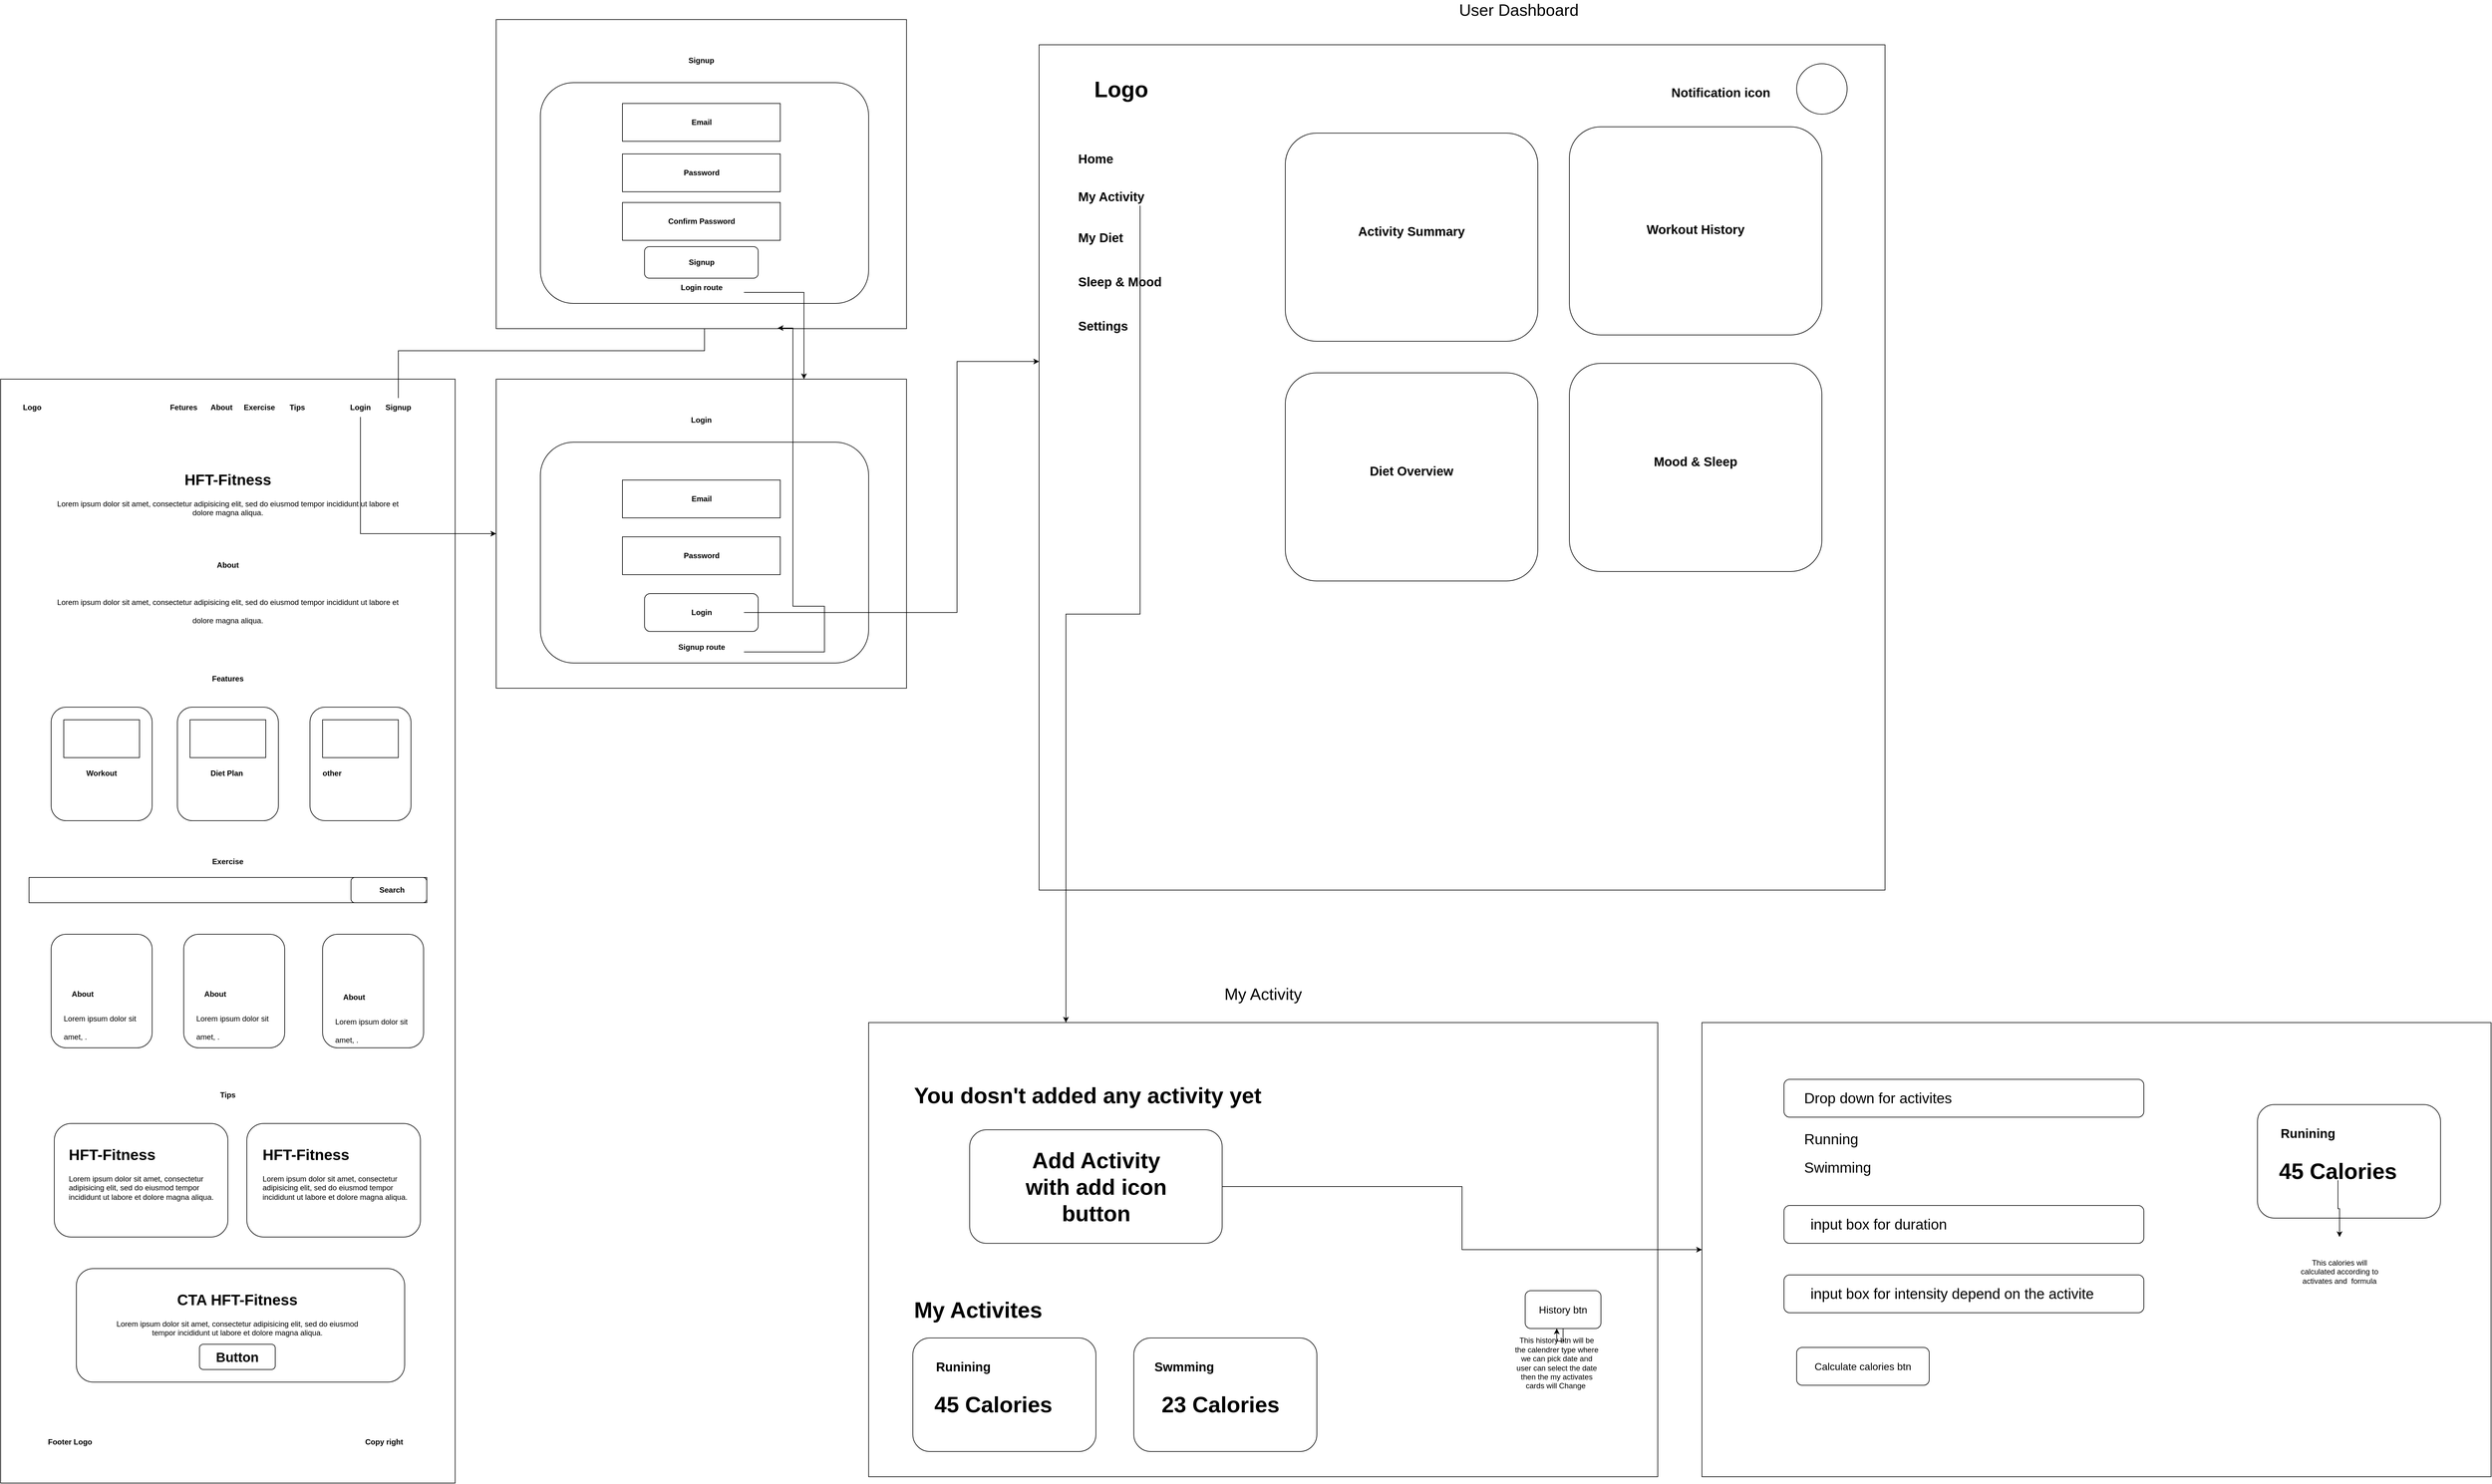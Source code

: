 <mxfile version="22.0.5" type="github">
  <diagram name="Page-1" id="sQGgzUaZy7yGkq21Dc3f">
    <mxGraphModel dx="4580" dy="4535" grid="1" gridSize="10" guides="1" tooltips="1" connect="1" arrows="1" fold="1" page="1" pageScale="1" pageWidth="850" pageHeight="1100" math="0" shadow="0">
      <root>
        <mxCell id="0" />
        <mxCell id="1" parent="0" />
        <mxCell id="krIxkYJXfylPc0ciONJd-103" value="" style="whiteSpace=wrap;html=1;aspect=fixed;" parent="1" vertex="1">
          <mxGeometry x="860" y="-1570" width="1340" height="1340" as="geometry" />
        </mxCell>
        <mxCell id="ZWoFkb2FcAsr6ou6p-tb-9" value="" style="rounded=1;whiteSpace=wrap;html=1;" vertex="1" parent="1">
          <mxGeometry x="1250" y="-1050" width="400" height="330" as="geometry" />
        </mxCell>
        <mxCell id="ZWoFkb2FcAsr6ou6p-tb-8" value="Diet Overview" style="text;html=1;strokeColor=none;fillColor=none;align=center;verticalAlign=middle;whiteSpace=wrap;rounded=0;fontStyle=1;fontSize=20;" vertex="1" parent="1">
          <mxGeometry x="1350" y="-910" width="200" height="30" as="geometry" />
        </mxCell>
        <mxCell id="krIxkYJXfylPc0ciONJd-1" value="" style="rounded=0;whiteSpace=wrap;html=1;" parent="1" vertex="1">
          <mxGeometry x="-785" y="-1040" width="720" height="1750" as="geometry" />
        </mxCell>
        <mxCell id="krIxkYJXfylPc0ciONJd-48" value="" style="rounded=1;whiteSpace=wrap;html=1;movable=1;resizable=1;rotatable=1;deletable=1;editable=1;locked=0;connectable=1;" parent="1" vertex="1">
          <mxGeometry x="-275" y="-160" width="160" height="180" as="geometry" />
        </mxCell>
        <mxCell id="krIxkYJXfylPc0ciONJd-2" value="Logo" style="text;html=1;strokeColor=none;fillColor=none;align=center;verticalAlign=middle;whiteSpace=wrap;rounded=0;fontStyle=1" parent="1" vertex="1">
          <mxGeometry x="-765" y="-1010" width="60" height="30" as="geometry" />
        </mxCell>
        <mxCell id="krIxkYJXfylPc0ciONJd-3" value="Fetures" style="text;html=1;strokeColor=none;fillColor=none;align=center;verticalAlign=middle;whiteSpace=wrap;rounded=0;fontStyle=1" parent="1" vertex="1">
          <mxGeometry x="-525" y="-1010" width="60" height="30" as="geometry" />
        </mxCell>
        <mxCell id="krIxkYJXfylPc0ciONJd-4" value="About" style="text;html=1;strokeColor=none;fillColor=none;align=center;verticalAlign=middle;whiteSpace=wrap;rounded=0;fontStyle=1" parent="1" vertex="1">
          <mxGeometry x="-465" y="-1010" width="60" height="30" as="geometry" />
        </mxCell>
        <mxCell id="krIxkYJXfylPc0ciONJd-5" value="Exercise" style="text;html=1;strokeColor=none;fillColor=none;align=center;verticalAlign=middle;whiteSpace=wrap;rounded=0;fontStyle=1" parent="1" vertex="1">
          <mxGeometry x="-405" y="-1010" width="60" height="30" as="geometry" />
        </mxCell>
        <mxCell id="krIxkYJXfylPc0ciONJd-100" style="edgeStyle=orthogonalEdgeStyle;rounded=0;orthogonalLoop=1;jettySize=auto;html=1;exitX=0.5;exitY=0;exitDx=0;exitDy=0;" parent="1" source="krIxkYJXfylPc0ciONJd-6" target="krIxkYJXfylPc0ciONJd-90" edge="1">
          <mxGeometry relative="1" as="geometry" />
        </mxCell>
        <mxCell id="krIxkYJXfylPc0ciONJd-6" value="Signup" style="text;html=1;strokeColor=none;fillColor=none;align=center;verticalAlign=middle;whiteSpace=wrap;rounded=0;fontStyle=1" parent="1" vertex="1">
          <mxGeometry x="-185" y="-1010" width="60" height="30" as="geometry" />
        </mxCell>
        <mxCell id="krIxkYJXfylPc0ciONJd-7" value="Tips" style="text;html=1;strokeColor=none;fillColor=none;align=center;verticalAlign=middle;whiteSpace=wrap;rounded=0;fontStyle=1" parent="1" vertex="1">
          <mxGeometry x="-345" y="-1010" width="60" height="30" as="geometry" />
        </mxCell>
        <mxCell id="krIxkYJXfylPc0ciONJd-87" style="edgeStyle=orthogonalEdgeStyle;rounded=0;orthogonalLoop=1;jettySize=auto;html=1;exitX=0.5;exitY=1;exitDx=0;exitDy=0;" parent="1" source="krIxkYJXfylPc0ciONJd-8" target="krIxkYJXfylPc0ciONJd-77" edge="1">
          <mxGeometry relative="1" as="geometry" />
        </mxCell>
        <mxCell id="krIxkYJXfylPc0ciONJd-8" value="Login" style="text;html=1;strokeColor=none;fillColor=none;align=center;verticalAlign=middle;whiteSpace=wrap;rounded=0;fontStyle=1" parent="1" vertex="1">
          <mxGeometry x="-245" y="-1010" width="60" height="30" as="geometry" />
        </mxCell>
        <mxCell id="krIxkYJXfylPc0ciONJd-9" value="&lt;h1&gt;HFT-Fitness&lt;/h1&gt;&lt;p&gt;Lorem ipsum dolor sit amet, consectetur adipisicing elit, sed do eiusmod tempor incididunt ut labore et dolore magna aliqua.&lt;/p&gt;" style="text;html=1;strokeColor=none;fillColor=none;spacing=5;spacingTop=-20;whiteSpace=wrap;overflow=hidden;rounded=0;align=center;" parent="1" vertex="1">
          <mxGeometry x="-705" y="-900" width="560" height="120" as="geometry" />
        </mxCell>
        <mxCell id="krIxkYJXfylPc0ciONJd-10" value="About" style="text;html=1;strokeColor=none;fillColor=none;align=center;verticalAlign=middle;whiteSpace=wrap;rounded=0;fontStyle=1" parent="1" vertex="1">
          <mxGeometry x="-455" y="-760" width="60" height="30" as="geometry" />
        </mxCell>
        <mxCell id="krIxkYJXfylPc0ciONJd-13" value="&lt;h1&gt;&lt;span style=&quot;background-color: initial; font-size: 12px; font-weight: normal;&quot;&gt;Lorem ipsum dolor sit amet, consectetur adipisicing elit, sed do eiusmod tempor incididunt ut labore et dolore magna aliqua.&lt;/span&gt;&lt;br&gt;&lt;/h1&gt;" style="text;html=1;strokeColor=none;fillColor=none;spacing=5;spacingTop=-20;whiteSpace=wrap;overflow=hidden;rounded=0;align=center;" parent="1" vertex="1">
          <mxGeometry x="-705" y="-710" width="560" height="80" as="geometry" />
        </mxCell>
        <mxCell id="krIxkYJXfylPc0ciONJd-14" value="Features" style="text;html=1;strokeColor=none;fillColor=none;align=center;verticalAlign=middle;whiteSpace=wrap;rounded=0;fontStyle=1" parent="1" vertex="1">
          <mxGeometry x="-455" y="-580" width="60" height="30" as="geometry" />
        </mxCell>
        <mxCell id="krIxkYJXfylPc0ciONJd-15" value="" style="rounded=1;whiteSpace=wrap;html=1;" parent="1" vertex="1">
          <mxGeometry x="-705" y="-520" width="160" height="180" as="geometry" />
        </mxCell>
        <mxCell id="krIxkYJXfylPc0ciONJd-16" value="" style="rounded=1;whiteSpace=wrap;html=1;" parent="1" vertex="1">
          <mxGeometry x="-505" y="-520" width="160" height="180" as="geometry" />
        </mxCell>
        <mxCell id="krIxkYJXfylPc0ciONJd-17" value="" style="rounded=1;whiteSpace=wrap;html=1;" parent="1" vertex="1">
          <mxGeometry x="-295" y="-520" width="160" height="180" as="geometry" />
        </mxCell>
        <mxCell id="krIxkYJXfylPc0ciONJd-18" value="Workout" style="text;html=1;strokeColor=none;fillColor=none;align=center;verticalAlign=middle;whiteSpace=wrap;rounded=0;fontStyle=1" parent="1" vertex="1">
          <mxGeometry x="-655" y="-430" width="60" height="30" as="geometry" />
        </mxCell>
        <mxCell id="krIxkYJXfylPc0ciONJd-19" value="Diet Plan&amp;nbsp;" style="text;html=1;strokeColor=none;fillColor=none;align=center;verticalAlign=middle;whiteSpace=wrap;rounded=0;fontStyle=1" parent="1" vertex="1">
          <mxGeometry x="-455" y="-430" width="60" height="30" as="geometry" />
        </mxCell>
        <mxCell id="krIxkYJXfylPc0ciONJd-20" value="other" style="text;html=1;strokeColor=none;fillColor=none;align=center;verticalAlign=middle;whiteSpace=wrap;rounded=0;fontStyle=1" parent="1" vertex="1">
          <mxGeometry x="-335" y="-430" width="150" height="30" as="geometry" />
        </mxCell>
        <mxCell id="krIxkYJXfylPc0ciONJd-23" value="" style="rounded=0;whiteSpace=wrap;html=1;" parent="1" vertex="1">
          <mxGeometry x="-685" y="-500" width="120" height="60" as="geometry" />
        </mxCell>
        <mxCell id="krIxkYJXfylPc0ciONJd-24" value="" style="rounded=0;whiteSpace=wrap;html=1;" parent="1" vertex="1">
          <mxGeometry x="-485" y="-500" width="120" height="60" as="geometry" />
        </mxCell>
        <mxCell id="krIxkYJXfylPc0ciONJd-25" value="" style="rounded=0;whiteSpace=wrap;html=1;" parent="1" vertex="1">
          <mxGeometry x="-275" y="-500" width="120" height="60" as="geometry" />
        </mxCell>
        <mxCell id="krIxkYJXfylPc0ciONJd-26" value="Exercise" style="text;html=1;strokeColor=none;fillColor=none;align=center;verticalAlign=middle;whiteSpace=wrap;rounded=0;fontStyle=1" parent="1" vertex="1">
          <mxGeometry x="-455" y="-290" width="60" height="30" as="geometry" />
        </mxCell>
        <mxCell id="krIxkYJXfylPc0ciONJd-28" value="" style="rounded=0;whiteSpace=wrap;html=1;" parent="1" vertex="1">
          <mxGeometry x="-740" y="-250" width="630" height="40" as="geometry" />
        </mxCell>
        <mxCell id="krIxkYJXfylPc0ciONJd-29" value="" style="rounded=1;whiteSpace=wrap;html=1;" parent="1" vertex="1">
          <mxGeometry x="-230" y="-250" width="120" height="40" as="geometry" />
        </mxCell>
        <mxCell id="krIxkYJXfylPc0ciONJd-30" value="Search" style="text;html=1;strokeColor=none;fillColor=none;align=center;verticalAlign=middle;whiteSpace=wrap;rounded=0;fontStyle=1" parent="1" vertex="1">
          <mxGeometry x="-195" y="-245" width="60" height="30" as="geometry" />
        </mxCell>
        <mxCell id="krIxkYJXfylPc0ciONJd-38" value="" style="group" parent="1" vertex="1" connectable="0">
          <mxGeometry x="-705" y="-160" width="160" height="180" as="geometry" />
        </mxCell>
        <mxCell id="krIxkYJXfylPc0ciONJd-27" value="" style="rounded=1;whiteSpace=wrap;html=1;" parent="krIxkYJXfylPc0ciONJd-38" vertex="1">
          <mxGeometry width="160" height="180" as="geometry" />
        </mxCell>
        <mxCell id="krIxkYJXfylPc0ciONJd-33" value="&lt;h1&gt;&lt;span style=&quot;background-color: initial; font-size: 12px; font-weight: normal;&quot;&gt;Lorem ipsum dolor sit amet, .&lt;/span&gt;&lt;br&gt;&lt;/h1&gt;" style="text;html=1;strokeColor=none;fillColor=none;spacing=5;spacingTop=-20;whiteSpace=wrap;overflow=hidden;rounded=0;align=left;" parent="krIxkYJXfylPc0ciONJd-38" vertex="1">
          <mxGeometry x="15" y="110" width="130" height="60" as="geometry" />
        </mxCell>
        <mxCell id="krIxkYJXfylPc0ciONJd-34" value="About" style="text;html=1;strokeColor=none;fillColor=none;align=center;verticalAlign=middle;whiteSpace=wrap;rounded=0;fontStyle=1" parent="krIxkYJXfylPc0ciONJd-38" vertex="1">
          <mxGeometry x="20" y="80" width="60" height="30" as="geometry" />
        </mxCell>
        <mxCell id="krIxkYJXfylPc0ciONJd-45" value="" style="rounded=1;whiteSpace=wrap;html=1;" parent="1" vertex="1">
          <mxGeometry x="-495" y="-160" width="160" height="180" as="geometry" />
        </mxCell>
        <mxCell id="krIxkYJXfylPc0ciONJd-43" value="About" style="text;html=1;strokeColor=none;fillColor=none;align=center;verticalAlign=middle;whiteSpace=wrap;rounded=0;fontStyle=1" parent="1" vertex="1">
          <mxGeometry x="-475" y="-80" width="60" height="30" as="geometry" />
        </mxCell>
        <mxCell id="krIxkYJXfylPc0ciONJd-44" value="&lt;h1&gt;&lt;span style=&quot;background-color: initial; font-size: 12px; font-weight: normal;&quot;&gt;Lorem ipsum dolor sit amet, .&lt;/span&gt;&lt;br&gt;&lt;/h1&gt;" style="text;html=1;strokeColor=none;fillColor=none;spacing=5;spacingTop=-20;whiteSpace=wrap;overflow=hidden;rounded=0;align=left;" parent="1" vertex="1">
          <mxGeometry x="-480" y="-50" width="130" height="60" as="geometry" />
        </mxCell>
        <mxCell id="krIxkYJXfylPc0ciONJd-46" value="About" style="text;html=1;strokeColor=none;fillColor=none;align=center;verticalAlign=middle;whiteSpace=wrap;rounded=0;fontStyle=1;movable=1;resizable=1;rotatable=1;deletable=1;editable=1;locked=0;connectable=1;" parent="1" vertex="1">
          <mxGeometry x="-255" y="-75" width="60" height="30" as="geometry" />
        </mxCell>
        <mxCell id="krIxkYJXfylPc0ciONJd-47" value="&lt;h1&gt;&lt;span style=&quot;background-color: initial; font-size: 12px; font-weight: normal;&quot;&gt;Lorem ipsum dolor sit amet, .&lt;/span&gt;&lt;br&gt;&lt;/h1&gt;" style="text;html=1;strokeColor=none;fillColor=none;spacing=5;spacingTop=-20;whiteSpace=wrap;overflow=hidden;rounded=0;align=left;movable=1;resizable=1;rotatable=1;deletable=1;editable=1;locked=0;connectable=1;" parent="1" vertex="1">
          <mxGeometry x="-260" y="-45" width="130" height="60" as="geometry" />
        </mxCell>
        <mxCell id="krIxkYJXfylPc0ciONJd-49" value="Tips" style="text;html=1;strokeColor=none;fillColor=none;align=center;verticalAlign=middle;whiteSpace=wrap;rounded=0;fontStyle=1" parent="1" vertex="1">
          <mxGeometry x="-455" y="80" width="60" height="30" as="geometry" />
        </mxCell>
        <mxCell id="krIxkYJXfylPc0ciONJd-59" value="" style="rounded=1;whiteSpace=wrap;html=1;" parent="1" vertex="1">
          <mxGeometry x="-700" y="140" width="275" height="180" as="geometry" />
        </mxCell>
        <mxCell id="krIxkYJXfylPc0ciONJd-61" value="" style="rounded=1;whiteSpace=wrap;html=1;" parent="1" vertex="1">
          <mxGeometry x="-395" y="140" width="275" height="180" as="geometry" />
        </mxCell>
        <mxCell id="krIxkYJXfylPc0ciONJd-67" value="&lt;h1&gt;HFT-Fitness&lt;/h1&gt;&lt;p&gt;Lorem ipsum dolor sit amet, consectetur adipisicing elit, sed do eiusmod tempor incididunt ut labore et dolore magna aliqua.&lt;/p&gt;" style="text;html=1;strokeColor=none;fillColor=none;spacing=5;spacingTop=-20;whiteSpace=wrap;overflow=hidden;rounded=0;align=left;" parent="1" vertex="1">
          <mxGeometry x="-682.5" y="170" width="240" height="120" as="geometry" />
        </mxCell>
        <mxCell id="krIxkYJXfylPc0ciONJd-68" value="&lt;h1&gt;HFT-Fitness&lt;/h1&gt;&lt;p&gt;Lorem ipsum dolor sit amet, consectetur adipisicing elit, sed do eiusmod tempor incididunt ut labore et dolore magna aliqua.&lt;/p&gt;" style="text;html=1;strokeColor=none;fillColor=none;spacing=5;spacingTop=-20;whiteSpace=wrap;overflow=hidden;rounded=0;align=left;" parent="1" vertex="1">
          <mxGeometry x="-375" y="170" width="240" height="120" as="geometry" />
        </mxCell>
        <mxCell id="krIxkYJXfylPc0ciONJd-70" value="" style="rounded=1;whiteSpace=wrap;html=1;" parent="1" vertex="1">
          <mxGeometry x="-665" y="370" width="520" height="180" as="geometry" />
        </mxCell>
        <mxCell id="krIxkYJXfylPc0ciONJd-71" value="&lt;h1&gt;CTA HFT-Fitness&lt;/h1&gt;&lt;p&gt;Lorem ipsum dolor sit amet, consectetur adipisicing elit, sed do eiusmod tempor incididunt ut labore et dolore magna aliqua.&lt;/p&gt;" style="text;html=1;strokeColor=none;fillColor=none;spacing=5;spacingTop=-20;whiteSpace=wrap;overflow=hidden;rounded=0;align=center;" parent="1" vertex="1">
          <mxGeometry x="-625" y="400" width="430" height="120" as="geometry" />
        </mxCell>
        <mxCell id="krIxkYJXfylPc0ciONJd-72" value="&lt;b&gt;&lt;font style=&quot;font-size: 21px;&quot;&gt;Button&lt;/font&gt;&lt;/b&gt;" style="rounded=1;whiteSpace=wrap;html=1;" parent="1" vertex="1">
          <mxGeometry x="-470" y="490" width="120" height="40" as="geometry" />
        </mxCell>
        <mxCell id="krIxkYJXfylPc0ciONJd-73" value="Footer Logo" style="text;html=1;strokeColor=none;fillColor=none;align=center;verticalAlign=middle;whiteSpace=wrap;rounded=0;fontStyle=1" parent="1" vertex="1">
          <mxGeometry x="-730" y="630" width="110" height="30" as="geometry" />
        </mxCell>
        <mxCell id="krIxkYJXfylPc0ciONJd-74" value="Copy right" style="text;html=1;strokeColor=none;fillColor=none;align=center;verticalAlign=middle;whiteSpace=wrap;rounded=0;fontStyle=1" parent="1" vertex="1">
          <mxGeometry x="-230" y="630" width="105" height="30" as="geometry" />
        </mxCell>
        <mxCell id="krIxkYJXfylPc0ciONJd-77" value="" style="rounded=0;whiteSpace=wrap;html=1;" parent="1" vertex="1">
          <mxGeometry y="-1040" width="650" height="490" as="geometry" />
        </mxCell>
        <mxCell id="krIxkYJXfylPc0ciONJd-78" value="Login" style="text;html=1;strokeColor=none;fillColor=none;align=center;verticalAlign=middle;whiteSpace=wrap;rounded=0;fontStyle=1" parent="1" vertex="1">
          <mxGeometry x="295" y="-990" width="60" height="30" as="geometry" />
        </mxCell>
        <mxCell id="krIxkYJXfylPc0ciONJd-79" value="" style="rounded=1;whiteSpace=wrap;html=1;" parent="1" vertex="1">
          <mxGeometry x="70" y="-940" width="520" height="350" as="geometry" />
        </mxCell>
        <mxCell id="krIxkYJXfylPc0ciONJd-80" value="" style="rounded=0;whiteSpace=wrap;html=1;" parent="1" vertex="1">
          <mxGeometry x="200" y="-880" width="250" height="60" as="geometry" />
        </mxCell>
        <mxCell id="krIxkYJXfylPc0ciONJd-81" value="" style="rounded=0;whiteSpace=wrap;html=1;" parent="1" vertex="1">
          <mxGeometry x="200" y="-790" width="250" height="60" as="geometry" />
        </mxCell>
        <mxCell id="krIxkYJXfylPc0ciONJd-82" value="" style="rounded=1;whiteSpace=wrap;html=1;" parent="1" vertex="1">
          <mxGeometry x="235" y="-700" width="180" height="60" as="geometry" />
        </mxCell>
        <mxCell id="krIxkYJXfylPc0ciONJd-83" value="Signup route" style="text;html=1;strokeColor=none;fillColor=none;align=center;verticalAlign=middle;whiteSpace=wrap;rounded=0;fontStyle=1" parent="1" vertex="1">
          <mxGeometry x="257.5" y="-630" width="135" height="30" as="geometry" />
        </mxCell>
        <mxCell id="krIxkYJXfylPc0ciONJd-104" style="edgeStyle=orthogonalEdgeStyle;rounded=0;orthogonalLoop=1;jettySize=auto;html=1;" parent="1" source="krIxkYJXfylPc0ciONJd-84" target="krIxkYJXfylPc0ciONJd-103" edge="1">
          <mxGeometry relative="1" as="geometry">
            <Array as="points">
              <mxPoint x="730" y="-670" />
              <mxPoint x="730" y="-1068" />
            </Array>
          </mxGeometry>
        </mxCell>
        <mxCell id="krIxkYJXfylPc0ciONJd-84" value="Login" style="text;html=1;strokeColor=none;fillColor=none;align=center;verticalAlign=middle;whiteSpace=wrap;rounded=0;fontStyle=1" parent="1" vertex="1">
          <mxGeometry x="257.5" y="-685" width="135" height="30" as="geometry" />
        </mxCell>
        <mxCell id="krIxkYJXfylPc0ciONJd-85" value="Password" style="text;html=1;strokeColor=none;fillColor=none;align=center;verticalAlign=middle;whiteSpace=wrap;rounded=0;fontStyle=1" parent="1" vertex="1">
          <mxGeometry x="257.5" y="-775" width="135" height="30" as="geometry" />
        </mxCell>
        <mxCell id="krIxkYJXfylPc0ciONJd-86" value="Email" style="text;html=1;strokeColor=none;fillColor=none;align=center;verticalAlign=middle;whiteSpace=wrap;rounded=0;fontStyle=1" parent="1" vertex="1">
          <mxGeometry x="257.5" y="-865" width="135" height="30" as="geometry" />
        </mxCell>
        <mxCell id="krIxkYJXfylPc0ciONJd-88" value="" style="rounded=0;whiteSpace=wrap;html=1;" parent="1" vertex="1">
          <mxGeometry y="-1610" width="650" height="490" as="geometry" />
        </mxCell>
        <mxCell id="krIxkYJXfylPc0ciONJd-89" value="Signup" style="text;html=1;strokeColor=none;fillColor=none;align=center;verticalAlign=middle;whiteSpace=wrap;rounded=0;fontStyle=1" parent="1" vertex="1">
          <mxGeometry x="295" y="-1560" width="60" height="30" as="geometry" />
        </mxCell>
        <mxCell id="krIxkYJXfylPc0ciONJd-90" value="" style="rounded=1;whiteSpace=wrap;html=1;" parent="1" vertex="1">
          <mxGeometry x="70" y="-1510" width="520" height="350" as="geometry" />
        </mxCell>
        <mxCell id="krIxkYJXfylPc0ciONJd-91" value="" style="rounded=0;whiteSpace=wrap;html=1;" parent="1" vertex="1">
          <mxGeometry x="200" y="-1477" width="250" height="60" as="geometry" />
        </mxCell>
        <mxCell id="krIxkYJXfylPc0ciONJd-92" value="" style="rounded=0;whiteSpace=wrap;html=1;" parent="1" vertex="1">
          <mxGeometry x="200" y="-1397" width="250" height="60" as="geometry" />
        </mxCell>
        <mxCell id="krIxkYJXfylPc0ciONJd-93" value="" style="rounded=1;whiteSpace=wrap;html=1;" parent="1" vertex="1">
          <mxGeometry x="235" y="-1250" width="180" height="50" as="geometry" />
        </mxCell>
        <mxCell id="krIxkYJXfylPc0ciONJd-101" style="edgeStyle=orthogonalEdgeStyle;rounded=0;orthogonalLoop=1;jettySize=auto;html=1;exitX=1;exitY=0.75;exitDx=0;exitDy=0;entryX=0.75;entryY=0;entryDx=0;entryDy=0;" parent="1" source="krIxkYJXfylPc0ciONJd-94" target="krIxkYJXfylPc0ciONJd-77" edge="1">
          <mxGeometry relative="1" as="geometry">
            <mxPoint x="450" y="-1060" as="targetPoint" />
          </mxGeometry>
        </mxCell>
        <mxCell id="krIxkYJXfylPc0ciONJd-94" value="Login route" style="text;html=1;strokeColor=none;fillColor=none;align=center;verticalAlign=middle;whiteSpace=wrap;rounded=0;fontStyle=1" parent="1" vertex="1">
          <mxGeometry x="257.5" y="-1200" width="135" height="30" as="geometry" />
        </mxCell>
        <mxCell id="krIxkYJXfylPc0ciONJd-95" value="Signup" style="text;html=1;strokeColor=none;fillColor=none;align=center;verticalAlign=middle;whiteSpace=wrap;rounded=0;fontStyle=1" parent="1" vertex="1">
          <mxGeometry x="257.5" y="-1240" width="135" height="30" as="geometry" />
        </mxCell>
        <mxCell id="krIxkYJXfylPc0ciONJd-96" value="Password" style="text;html=1;strokeColor=none;fillColor=none;align=center;verticalAlign=middle;whiteSpace=wrap;rounded=0;fontStyle=1" parent="1" vertex="1">
          <mxGeometry x="257.5" y="-1382" width="135" height="30" as="geometry" />
        </mxCell>
        <mxCell id="krIxkYJXfylPc0ciONJd-97" value="Email" style="text;html=1;strokeColor=none;fillColor=none;align=center;verticalAlign=middle;whiteSpace=wrap;rounded=0;fontStyle=1" parent="1" vertex="1">
          <mxGeometry x="257.5" y="-1462" width="135" height="30" as="geometry" />
        </mxCell>
        <mxCell id="krIxkYJXfylPc0ciONJd-99" value="" style="rounded=0;whiteSpace=wrap;html=1;" parent="1" vertex="1">
          <mxGeometry x="200" y="-1320" width="250" height="60" as="geometry" />
        </mxCell>
        <mxCell id="krIxkYJXfylPc0ciONJd-98" value="Confirm Password" style="text;html=1;strokeColor=none;fillColor=none;align=center;verticalAlign=middle;whiteSpace=wrap;rounded=0;fontStyle=1" parent="1" vertex="1">
          <mxGeometry x="257.5" y="-1305" width="135" height="30" as="geometry" />
        </mxCell>
        <mxCell id="krIxkYJXfylPc0ciONJd-102" style="edgeStyle=orthogonalEdgeStyle;rounded=0;orthogonalLoop=1;jettySize=auto;html=1;entryX=0.686;entryY=0.998;entryDx=0;entryDy=0;entryPerimeter=0;exitX=1;exitY=0.75;exitDx=0;exitDy=0;" parent="1" source="krIxkYJXfylPc0ciONJd-83" target="krIxkYJXfylPc0ciONJd-88" edge="1">
          <mxGeometry relative="1" as="geometry">
            <Array as="points">
              <mxPoint x="520" y="-608" />
              <mxPoint x="520" y="-680" />
              <mxPoint x="470" y="-680" />
              <mxPoint x="470" y="-1121" />
            </Array>
          </mxGeometry>
        </mxCell>
        <mxCell id="krIxkYJXfylPc0ciONJd-106" value="Logo&amp;nbsp;" style="text;html=1;strokeColor=none;fillColor=none;align=center;verticalAlign=middle;whiteSpace=wrap;rounded=0;fontStyle=1;fontSize=35;" parent="1" vertex="1">
          <mxGeometry x="920" y="-1515" width="150" height="30" as="geometry" />
        </mxCell>
        <mxCell id="krIxkYJXfylPc0ciONJd-107" value="" style="ellipse;whiteSpace=wrap;html=1;" parent="1" vertex="1">
          <mxGeometry x="2060" y="-1540" width="80" height="80" as="geometry" />
        </mxCell>
        <mxCell id="krIxkYJXfylPc0ciONJd-110" value="" style="rounded=1;whiteSpace=wrap;html=1;" parent="1" vertex="1">
          <mxGeometry x="1250" y="-1430" width="400" height="330" as="geometry" />
        </mxCell>
        <mxCell id="krIxkYJXfylPc0ciONJd-111" value="My Diet" style="text;html=1;strokeColor=none;fillColor=none;align=left;verticalAlign=middle;whiteSpace=wrap;rounded=0;fontStyle=1;fontSize=20;" parent="1" vertex="1">
          <mxGeometry x="920" y="-1280" width="200" height="30" as="geometry" />
        </mxCell>
        <mxCell id="krIxkYJXfylPc0ciONJd-112" value="Home" style="text;html=1;strokeColor=none;fillColor=none;align=left;verticalAlign=middle;whiteSpace=wrap;rounded=0;fontStyle=1;fontSize=20;" parent="1" vertex="1">
          <mxGeometry x="920" y="-1405" width="200" height="30" as="geometry" />
        </mxCell>
        <mxCell id="ZWoFkb2FcAsr6ou6p-tb-68" style="edgeStyle=orthogonalEdgeStyle;rounded=0;orthogonalLoop=1;jettySize=auto;html=1;entryX=0.25;entryY=0;entryDx=0;entryDy=0;" edge="1" parent="1" source="krIxkYJXfylPc0ciONJd-113" target="ZWoFkb2FcAsr6ou6p-tb-16">
          <mxGeometry relative="1" as="geometry" />
        </mxCell>
        <mxCell id="krIxkYJXfylPc0ciONJd-113" value="My Activity" style="text;html=1;strokeColor=none;fillColor=none;align=left;verticalAlign=middle;whiteSpace=wrap;rounded=0;fontStyle=1;fontSize=20;" parent="1" vertex="1">
          <mxGeometry x="920" y="-1345" width="200" height="30" as="geometry" />
        </mxCell>
        <mxCell id="krIxkYJXfylPc0ciONJd-114" value="" style="rounded=1;whiteSpace=wrap;html=1;" parent="1" vertex="1">
          <mxGeometry x="1700" y="-1440" width="400" height="330" as="geometry" />
        </mxCell>
        <mxCell id="ZWoFkb2FcAsr6ou6p-tb-1" value="User Dashboard" style="text;html=1;strokeColor=none;fillColor=none;align=center;verticalAlign=middle;whiteSpace=wrap;rounded=0;fontSize=26;" vertex="1" parent="1">
          <mxGeometry x="1480" y="-1640" width="280" height="30" as="geometry" />
        </mxCell>
        <mxCell id="ZWoFkb2FcAsr6ou6p-tb-2" value="Notification icon" style="text;html=1;strokeColor=none;fillColor=none;align=center;verticalAlign=middle;whiteSpace=wrap;rounded=0;fontStyle=1;fontSize=20;" vertex="1" parent="1">
          <mxGeometry x="1840" y="-1510" width="200" height="30" as="geometry" />
        </mxCell>
        <mxCell id="ZWoFkb2FcAsr6ou6p-tb-4" style="edgeStyle=orthogonalEdgeStyle;rounded=0;orthogonalLoop=1;jettySize=auto;html=1;exitX=0.5;exitY=1;exitDx=0;exitDy=0;" edge="1" parent="1" source="ZWoFkb2FcAsr6ou6p-tb-2" target="ZWoFkb2FcAsr6ou6p-tb-2">
          <mxGeometry relative="1" as="geometry" />
        </mxCell>
        <mxCell id="ZWoFkb2FcAsr6ou6p-tb-6" value="Activity Summary" style="text;html=1;strokeColor=none;fillColor=none;align=center;verticalAlign=middle;whiteSpace=wrap;rounded=0;fontStyle=1;fontSize=20;" vertex="1" parent="1">
          <mxGeometry x="1350" y="-1290" width="200" height="30" as="geometry" />
        </mxCell>
        <mxCell id="ZWoFkb2FcAsr6ou6p-tb-7" value="Workout History" style="text;html=1;strokeColor=none;fillColor=none;align=center;verticalAlign=middle;whiteSpace=wrap;rounded=0;fontStyle=1;fontSize=20;" vertex="1" parent="1">
          <mxGeometry x="1800" y="-1293" width="200" height="30" as="geometry" />
        </mxCell>
        <mxCell id="ZWoFkb2FcAsr6ou6p-tb-11" value="" style="rounded=1;whiteSpace=wrap;html=1;" vertex="1" parent="1">
          <mxGeometry x="1700" y="-1065" width="400" height="330" as="geometry" />
        </mxCell>
        <mxCell id="ZWoFkb2FcAsr6ou6p-tb-10" value="Mood &amp;amp; Sleep" style="text;html=1;strokeColor=none;fillColor=none;align=center;verticalAlign=middle;whiteSpace=wrap;rounded=0;fontStyle=1;fontSize=20;" vertex="1" parent="1">
          <mxGeometry x="1800" y="-925" width="200" height="30" as="geometry" />
        </mxCell>
        <mxCell id="ZWoFkb2FcAsr6ou6p-tb-12" value="Settings" style="text;html=1;strokeColor=none;fillColor=none;align=left;verticalAlign=middle;whiteSpace=wrap;rounded=0;fontStyle=1;fontSize=20;" vertex="1" parent="1">
          <mxGeometry x="920" y="-1140" width="200" height="30" as="geometry" />
        </mxCell>
        <mxCell id="ZWoFkb2FcAsr6ou6p-tb-15" value="Sleep &amp;amp; Mood" style="text;html=1;strokeColor=none;fillColor=none;align=left;verticalAlign=middle;whiteSpace=wrap;rounded=0;fontStyle=1;fontSize=20;" vertex="1" parent="1">
          <mxGeometry x="920" y="-1210" width="200" height="30" as="geometry" />
        </mxCell>
        <mxCell id="ZWoFkb2FcAsr6ou6p-tb-16" value="" style="rounded=0;whiteSpace=wrap;html=1;" vertex="1" parent="1">
          <mxGeometry x="590" y="-20" width="1250" height="720" as="geometry" />
        </mxCell>
        <mxCell id="ZWoFkb2FcAsr6ou6p-tb-18" value="My Activity" style="text;html=1;strokeColor=none;fillColor=none;align=center;verticalAlign=middle;whiteSpace=wrap;rounded=0;fontSize=26;" vertex="1" parent="1">
          <mxGeometry x="1075" y="-80" width="280" height="30" as="geometry" />
        </mxCell>
        <mxCell id="ZWoFkb2FcAsr6ou6p-tb-19" value="You dosn&#39;t added any activity yet" style="text;html=1;strokeColor=none;fillColor=none;align=left;verticalAlign=middle;whiteSpace=wrap;rounded=0;fontStyle=1;fontSize=35;" vertex="1" parent="1">
          <mxGeometry x="660" y="80" width="680" height="30" as="geometry" />
        </mxCell>
        <mxCell id="ZWoFkb2FcAsr6ou6p-tb-26" style="edgeStyle=orthogonalEdgeStyle;rounded=0;orthogonalLoop=1;jettySize=auto;html=1;" edge="1" parent="1" source="ZWoFkb2FcAsr6ou6p-tb-20" target="ZWoFkb2FcAsr6ou6p-tb-25">
          <mxGeometry relative="1" as="geometry" />
        </mxCell>
        <mxCell id="ZWoFkb2FcAsr6ou6p-tb-20" value="" style="rounded=1;whiteSpace=wrap;html=1;" vertex="1" parent="1">
          <mxGeometry x="750" y="150" width="400" height="180" as="geometry" />
        </mxCell>
        <mxCell id="ZWoFkb2FcAsr6ou6p-tb-24" value="Add Activity with add icon button" style="text;html=1;strokeColor=none;fillColor=none;align=center;verticalAlign=middle;whiteSpace=wrap;rounded=0;fontStyle=1;fontSize=35;" vertex="1" parent="1">
          <mxGeometry x="817.5" y="225" width="265" height="30" as="geometry" />
        </mxCell>
        <mxCell id="ZWoFkb2FcAsr6ou6p-tb-25" value="" style="rounded=0;whiteSpace=wrap;html=1;" vertex="1" parent="1">
          <mxGeometry x="1910" y="-20" width="1250" height="720" as="geometry" />
        </mxCell>
        <mxCell id="ZWoFkb2FcAsr6ou6p-tb-27" value="" style="rounded=1;whiteSpace=wrap;html=1;" vertex="1" parent="1">
          <mxGeometry x="2040" y="70" width="570" height="60" as="geometry" />
        </mxCell>
        <mxCell id="ZWoFkb2FcAsr6ou6p-tb-28" value="My Activites" style="text;html=1;strokeColor=none;fillColor=none;align=left;verticalAlign=middle;whiteSpace=wrap;rounded=0;fontStyle=1;fontSize=35;" vertex="1" parent="1">
          <mxGeometry x="660" y="420" width="300" height="30" as="geometry" />
        </mxCell>
        <mxCell id="ZWoFkb2FcAsr6ou6p-tb-31" value="" style="rounded=1;whiteSpace=wrap;html=1;movable=1;resizable=1;rotatable=1;deletable=1;editable=1;locked=0;connectable=1;" vertex="1" parent="1">
          <mxGeometry x="660" y="480" width="290" height="180" as="geometry" />
        </mxCell>
        <mxCell id="ZWoFkb2FcAsr6ou6p-tb-33" value="Runining" style="text;html=1;strokeColor=none;fillColor=none;align=center;verticalAlign=middle;whiteSpace=wrap;rounded=0;fontStyle=1;movable=1;resizable=1;rotatable=1;deletable=1;editable=1;locked=0;connectable=1;fontSize=20;" vertex="1" parent="1">
          <mxGeometry x="710" y="510" width="60" height="30" as="geometry" />
        </mxCell>
        <mxCell id="ZWoFkb2FcAsr6ou6p-tb-35" value="45 Calories" style="text;html=1;strokeColor=none;fillColor=none;align=center;verticalAlign=middle;whiteSpace=wrap;rounded=0;fontStyle=1;fontSize=35;" vertex="1" parent="1">
          <mxGeometry x="690" y="570" width="195" height="30" as="geometry" />
        </mxCell>
        <mxCell id="ZWoFkb2FcAsr6ou6p-tb-38" value="" style="rounded=1;whiteSpace=wrap;html=1;movable=1;resizable=1;rotatable=1;deletable=1;editable=1;locked=0;connectable=1;" vertex="1" parent="1">
          <mxGeometry x="1010" y="480" width="290" height="180" as="geometry" />
        </mxCell>
        <mxCell id="ZWoFkb2FcAsr6ou6p-tb-39" value="Swmming" style="text;html=1;strokeColor=none;fillColor=none;align=center;verticalAlign=middle;whiteSpace=wrap;rounded=0;fontStyle=1;movable=1;resizable=1;rotatable=1;deletable=1;editable=1;locked=0;connectable=1;fontSize=20;" vertex="1" parent="1">
          <mxGeometry x="1060" y="510" width="60" height="30" as="geometry" />
        </mxCell>
        <mxCell id="ZWoFkb2FcAsr6ou6p-tb-40" value="23 Calories" style="text;html=1;strokeColor=none;fillColor=none;align=center;verticalAlign=middle;whiteSpace=wrap;rounded=0;fontStyle=1;fontSize=35;" vertex="1" parent="1">
          <mxGeometry x="1050" y="570" width="195" height="30" as="geometry" />
        </mxCell>
        <mxCell id="ZWoFkb2FcAsr6ou6p-tb-46" value="" style="edgeStyle=orthogonalEdgeStyle;rounded=0;orthogonalLoop=1;jettySize=auto;html=1;" edge="1" parent="1" source="ZWoFkb2FcAsr6ou6p-tb-42" target="ZWoFkb2FcAsr6ou6p-tb-45">
          <mxGeometry relative="1" as="geometry" />
        </mxCell>
        <mxCell id="ZWoFkb2FcAsr6ou6p-tb-42" value="" style="rounded=1;whiteSpace=wrap;html=1;" vertex="1" parent="1">
          <mxGeometry x="1630" y="405" width="120" height="60" as="geometry" />
        </mxCell>
        <mxCell id="ZWoFkb2FcAsr6ou6p-tb-43" value="History btn" style="text;html=1;strokeColor=none;fillColor=none;align=center;verticalAlign=middle;whiteSpace=wrap;rounded=0;fontSize=16;" vertex="1" parent="1">
          <mxGeometry x="1650" y="420" width="80" height="30" as="geometry" />
        </mxCell>
        <mxCell id="ZWoFkb2FcAsr6ou6p-tb-45" value="This history btn will be the calendrer type where we can pick date and user can select the date then the my activates cards will Change&amp;nbsp;" style="text;html=1;strokeColor=none;fillColor=none;align=center;verticalAlign=middle;whiteSpace=wrap;rounded=0;" vertex="1" parent="1">
          <mxGeometry x="1610" y="465" width="140" height="110" as="geometry" />
        </mxCell>
        <mxCell id="ZWoFkb2FcAsr6ou6p-tb-47" value="Drop down for activites" style="text;html=1;strokeColor=none;fillColor=none;align=left;verticalAlign=middle;whiteSpace=wrap;rounded=0;fontSize=23;" vertex="1" parent="1">
          <mxGeometry x="2070" y="85" width="260" height="30" as="geometry" />
        </mxCell>
        <mxCell id="ZWoFkb2FcAsr6ou6p-tb-48" value="Running" style="text;html=1;strokeColor=none;fillColor=none;align=left;verticalAlign=middle;whiteSpace=wrap;rounded=0;fontSize=23;" vertex="1" parent="1">
          <mxGeometry x="2070" y="150" width="260" height="30" as="geometry" />
        </mxCell>
        <mxCell id="ZWoFkb2FcAsr6ou6p-tb-49" value="Swimming" style="text;html=1;strokeColor=none;fillColor=none;align=left;verticalAlign=middle;whiteSpace=wrap;rounded=0;fontSize=23;" vertex="1" parent="1">
          <mxGeometry x="2070" y="195" width="260" height="30" as="geometry" />
        </mxCell>
        <mxCell id="ZWoFkb2FcAsr6ou6p-tb-51" value="" style="rounded=1;whiteSpace=wrap;html=1;" vertex="1" parent="1">
          <mxGeometry x="2040" y="270" width="570" height="60" as="geometry" />
        </mxCell>
        <mxCell id="ZWoFkb2FcAsr6ou6p-tb-52" value="input box for duration" style="text;html=1;strokeColor=none;fillColor=none;align=left;verticalAlign=middle;whiteSpace=wrap;rounded=0;fontSize=23;" vertex="1" parent="1">
          <mxGeometry x="2080" y="285" width="260" height="30" as="geometry" />
        </mxCell>
        <mxCell id="ZWoFkb2FcAsr6ou6p-tb-54" value="" style="rounded=1;whiteSpace=wrap;html=1;" vertex="1" parent="1">
          <mxGeometry x="2040" y="380" width="570" height="60" as="geometry" />
        </mxCell>
        <mxCell id="ZWoFkb2FcAsr6ou6p-tb-53" value="input box for intensity depend on the activite" style="text;html=1;strokeColor=none;fillColor=none;align=left;verticalAlign=middle;whiteSpace=wrap;rounded=0;fontSize=23;" vertex="1" parent="1">
          <mxGeometry x="2080" y="395" width="480" height="30" as="geometry" />
        </mxCell>
        <mxCell id="ZWoFkb2FcAsr6ou6p-tb-62" value="" style="rounded=1;whiteSpace=wrap;html=1;movable=1;resizable=1;rotatable=1;deletable=1;editable=1;locked=0;connectable=1;" vertex="1" parent="1">
          <mxGeometry x="2790" y="110" width="290" height="180" as="geometry" />
        </mxCell>
        <mxCell id="ZWoFkb2FcAsr6ou6p-tb-61" value="Runining" style="text;html=1;strokeColor=none;fillColor=none;align=center;verticalAlign=middle;whiteSpace=wrap;rounded=0;fontStyle=1;movable=1;resizable=1;rotatable=1;deletable=1;editable=1;locked=0;connectable=1;fontSize=20;" vertex="1" parent="1">
          <mxGeometry x="2840" y="140" width="60" height="30" as="geometry" />
        </mxCell>
        <mxCell id="ZWoFkb2FcAsr6ou6p-tb-65" style="edgeStyle=orthogonalEdgeStyle;rounded=0;orthogonalLoop=1;jettySize=auto;html=1;" edge="1" parent="1" source="ZWoFkb2FcAsr6ou6p-tb-63" target="ZWoFkb2FcAsr6ou6p-tb-64">
          <mxGeometry relative="1" as="geometry" />
        </mxCell>
        <mxCell id="ZWoFkb2FcAsr6ou6p-tb-63" value="45 Calories" style="text;html=1;strokeColor=none;fillColor=none;align=center;verticalAlign=middle;whiteSpace=wrap;rounded=0;fontStyle=1;fontSize=35;" vertex="1" parent="1">
          <mxGeometry x="2820" y="200" width="195" height="30" as="geometry" />
        </mxCell>
        <mxCell id="ZWoFkb2FcAsr6ou6p-tb-64" value="This calories will calculated according to activates and&amp;nbsp; formula" style="text;html=1;strokeColor=none;fillColor=none;align=center;verticalAlign=middle;whiteSpace=wrap;rounded=0;" vertex="1" parent="1">
          <mxGeometry x="2850" y="320" width="140" height="110" as="geometry" />
        </mxCell>
        <mxCell id="ZWoFkb2FcAsr6ou6p-tb-66" value="" style="rounded=1;whiteSpace=wrap;html=1;" vertex="1" parent="1">
          <mxGeometry x="2060" y="495" width="210" height="60" as="geometry" />
        </mxCell>
        <mxCell id="ZWoFkb2FcAsr6ou6p-tb-67" value="Calculate calories btn" style="text;html=1;strokeColor=none;fillColor=none;align=center;verticalAlign=middle;whiteSpace=wrap;rounded=0;fontSize=16;" vertex="1" parent="1">
          <mxGeometry x="2080" y="510" width="170" height="30" as="geometry" />
        </mxCell>
      </root>
    </mxGraphModel>
  </diagram>
</mxfile>

